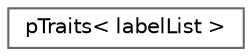 digraph "Graphical Class Hierarchy"
{
 // LATEX_PDF_SIZE
  bgcolor="transparent";
  edge [fontname=Helvetica,fontsize=10,labelfontname=Helvetica,labelfontsize=10];
  node [fontname=Helvetica,fontsize=10,shape=box,height=0.2,width=0.4];
  rankdir="LR";
  Node0 [id="Node000000",label="pTraits\< labelList \>",height=0.2,width=0.4,color="grey40", fillcolor="white", style="filled",URL="$classFoam_1_1pTraits_3_01labelList_01_4.html",tooltip=" "];
}

